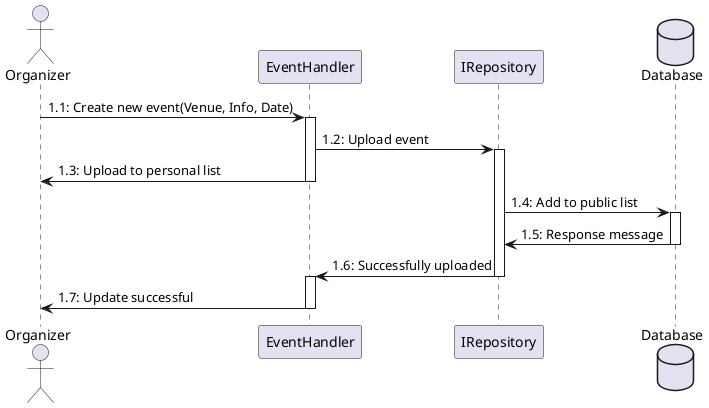 @startuml
Actor Organizer as O
Participant EventHandler as E
Participant IRepository as R
Database Database as D


O -> E: 1.1: Create new event(Venue, Info, Date)
activate E
E -> R: 1.2: Upload event
activate R
E -> O: 1.3: Upload to personal list
deactivate E
R -> D: 1.4: Add to public list
activate D
D -> R: 1.5: Response message
deactivate D
R -> E: 1.6: Successfully uploaded
deactivate R
activate E
E -> O: 1.7: Update successful
deactivate E


@enduml